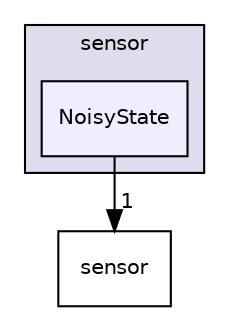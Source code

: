 digraph "/root/scrimmage/scrimmage/include/scrimmage/plugins/sensor/NoisyState" {
  compound=true
  node [ fontsize="10", fontname="Helvetica"];
  edge [ labelfontsize="10", labelfontname="Helvetica"];
  subgraph clusterdir_000479e1305f0edebbccb6008dd63eeb {
    graph [ bgcolor="#ddddee", pencolor="black", label="sensor" fontname="Helvetica", fontsize="10", URL="dir_000479e1305f0edebbccb6008dd63eeb.html"]
  dir_825236285ef405fe423161e29b3e09bc [shape=box, label="NoisyState", style="filled", fillcolor="#eeeeff", pencolor="black", URL="dir_825236285ef405fe423161e29b3e09bc.html"];
  }
  dir_e87096b61398b9a30229e95697b76c91 [shape=box label="sensor" URL="dir_e87096b61398b9a30229e95697b76c91.html"];
  dir_825236285ef405fe423161e29b3e09bc->dir_e87096b61398b9a30229e95697b76c91 [headlabel="1", labeldistance=1.5 headhref="dir_000138_000150.html"];
}
